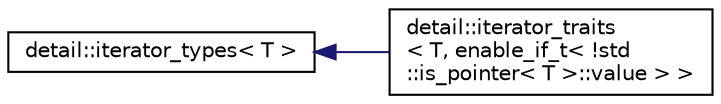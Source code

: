 digraph "Graphical Class Hierarchy"
{
 // LATEX_PDF_SIZE
  edge [fontname="Helvetica",fontsize="10",labelfontname="Helvetica",labelfontsize="10"];
  node [fontname="Helvetica",fontsize="10",shape=record];
  rankdir="LR";
  Node0 [label="detail::iterator_types\< T \>",height=0.2,width=0.4,color="black", fillcolor="white", style="filled",URL="$structdetail_1_1iterator__types.html",tooltip=" "];
  Node0 -> Node1 [dir="back",color="midnightblue",fontsize="10",style="solid",fontname="Helvetica"];
  Node1 [label="detail::iterator_traits\l\< T, enable_if_t\< !std\l::is_pointer\< T \>::value \> \>",height=0.2,width=0.4,color="black", fillcolor="white", style="filled",URL="$structdetail_1_1iterator__traits_3_01T_00_01enable__if__t_3_01_9std_1_1is__pointer_3_01T_01_4_1_1value_01_4_01_4.html",tooltip=" "];
}
